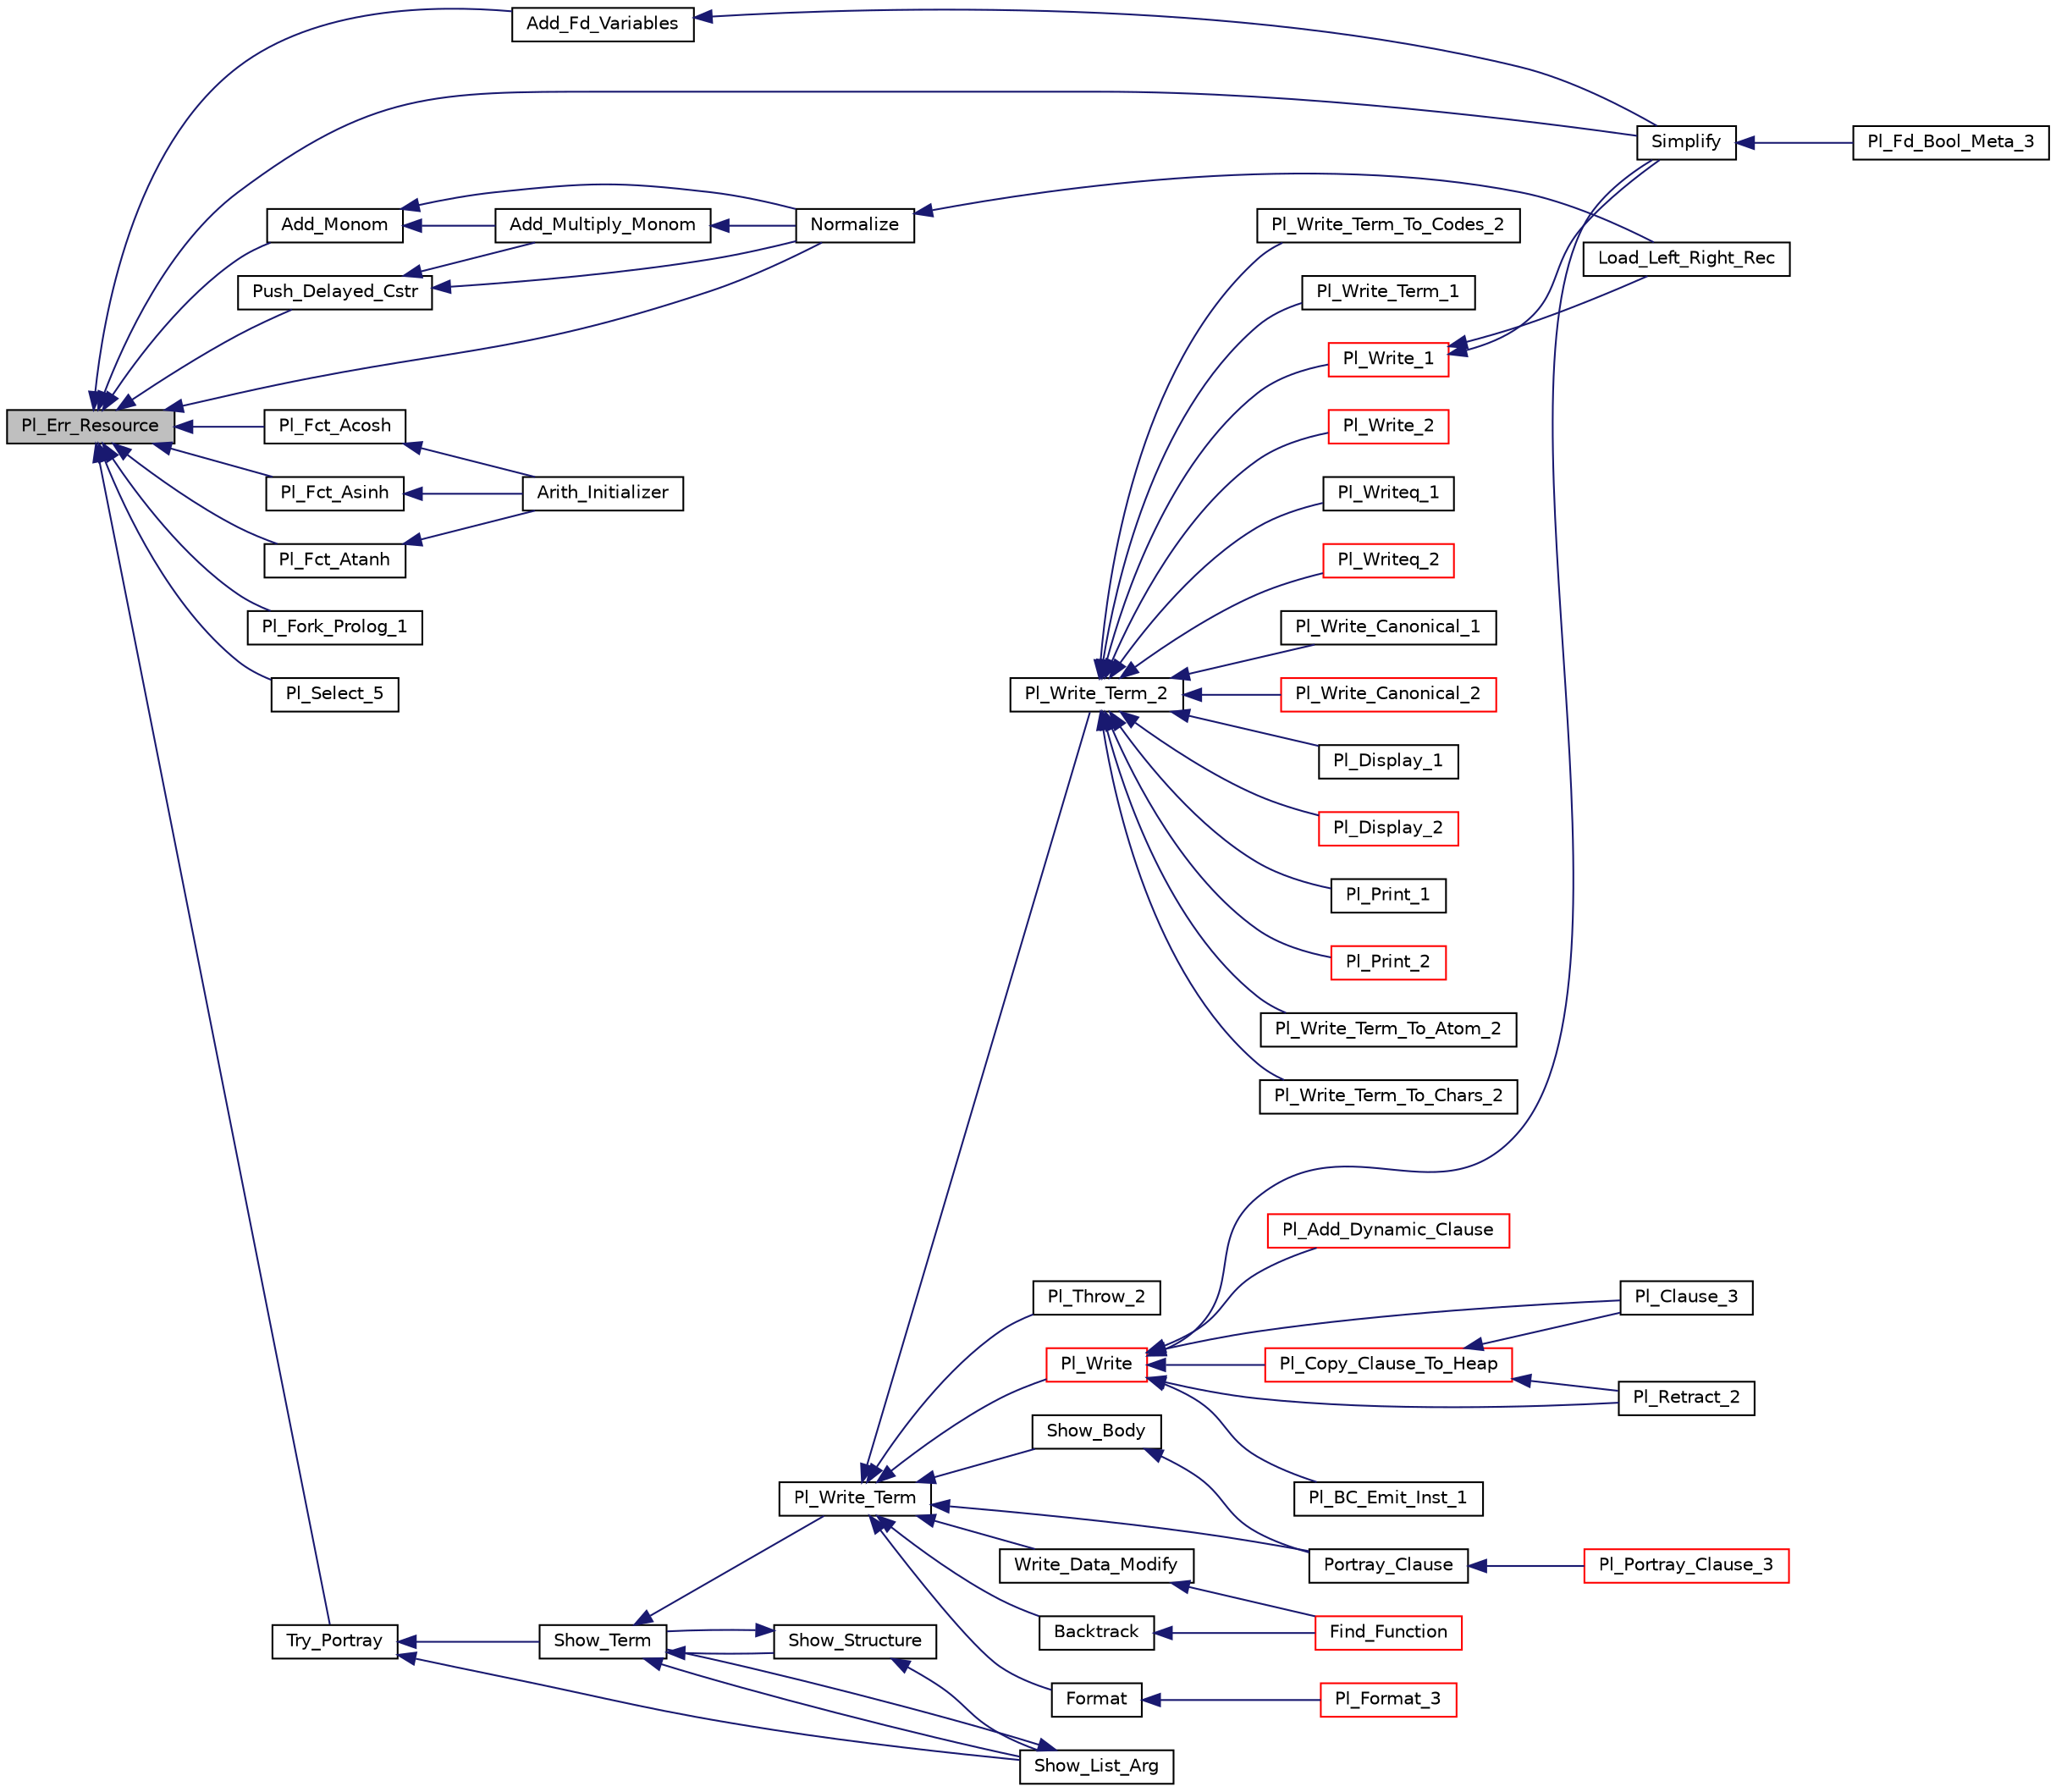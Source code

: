 digraph "Pl_Err_Resource"
{
  edge [fontname="Helvetica",fontsize="10",labelfontname="Helvetica",labelfontsize="10"];
  node [fontname="Helvetica",fontsize="10",shape=record];
  rankdir="LR";
  Node1 [label="Pl_Err_Resource",height=0.2,width=0.4,color="black", fillcolor="grey75", style="filled", fontcolor="black"];
  Node1 -> Node2 [dir="back",color="midnightblue",fontsize="10",style="solid"];
  Node2 [label="Simplify",height=0.2,width=0.4,color="black", fillcolor="white", style="filled",URL="$fd__bool__c_8c.html#a68a119acd552423924480e3492e83f9c"];
  Node2 -> Node3 [dir="back",color="midnightblue",fontsize="10",style="solid"];
  Node3 [label="Pl_Fd_Bool_Meta_3",height=0.2,width=0.4,color="black", fillcolor="white", style="filled",URL="$fd__bool__c_8c.html#af216d1fd11aff1fa2cb04c7ead09615f"];
  Node1 -> Node4 [dir="back",color="midnightblue",fontsize="10",style="solid"];
  Node4 [label="Add_Fd_Variables",height=0.2,width=0.4,color="black", fillcolor="white", style="filled",URL="$fd__bool__c_8c.html#a21eaa9305603d70618e81dbcc5ea5570"];
  Node4 -> Node2 [dir="back",color="midnightblue",fontsize="10",style="solid"];
  Node1 -> Node5 [dir="back",color="midnightblue",fontsize="10",style="solid"];
  Node5 [label="Push_Delayed_Cstr",height=0.2,width=0.4,color="black", fillcolor="white", style="filled",URL="$math__supp_8c.html#ae8d6695ef6c30729943f26d448f62d08"];
  Node5 -> Node6 [dir="back",color="midnightblue",fontsize="10",style="solid"];
  Node6 [label="Add_Multiply_Monom",height=0.2,width=0.4,color="black", fillcolor="white", style="filled",URL="$math__supp_8c.html#a181ec6f12415dc914f9408c7f48923a2"];
  Node6 -> Node7 [dir="back",color="midnightblue",fontsize="10",style="solid"];
  Node7 [label="Normalize",height=0.2,width=0.4,color="black", fillcolor="white", style="filled",URL="$math__supp_8c.html#a2a487a9ae3e085fb7597cbabe7b5b480"];
  Node7 -> Node8 [dir="back",color="midnightblue",fontsize="10",style="solid"];
  Node8 [label="Load_Left_Right_Rec",height=0.2,width=0.4,color="black", fillcolor="white", style="filled",URL="$math__supp_8c.html#a170afe50ec622c8a0db941c1ce08f322"];
  Node5 -> Node7 [dir="back",color="midnightblue",fontsize="10",style="solid"];
  Node1 -> Node9 [dir="back",color="midnightblue",fontsize="10",style="solid"];
  Node9 [label="Add_Monom",height=0.2,width=0.4,color="black", fillcolor="white", style="filled",URL="$math__supp_8c.html#a634035bf17d09344978045cb2f44172c"];
  Node9 -> Node6 [dir="back",color="midnightblue",fontsize="10",style="solid"];
  Node9 -> Node7 [dir="back",color="midnightblue",fontsize="10",style="solid"];
  Node1 -> Node7 [dir="back",color="midnightblue",fontsize="10",style="solid"];
  Node1 -> Node10 [dir="back",color="midnightblue",fontsize="10",style="solid"];
  Node10 [label="Pl_Fct_Atanh",height=0.2,width=0.4,color="black", fillcolor="white", style="filled",URL="$inl__protos_8h.html#ab3aee7265979843c90cdeb6c07bd5458"];
  Node10 -> Node11 [dir="back",color="midnightblue",fontsize="10",style="solid"];
  Node11 [label="Arith_Initializer",height=0.2,width=0.4,color="black", fillcolor="white", style="filled",URL="$arith__inl__c_8c.html#a741422b3bcf3653225b1cb4ed6d5b571"];
  Node1 -> Node12 [dir="back",color="midnightblue",fontsize="10",style="solid"];
  Node12 [label="Pl_Fct_Acosh",height=0.2,width=0.4,color="black", fillcolor="white", style="filled",URL="$inl__protos_8h.html#a337695706751dc90ccc9b900977188ba"];
  Node12 -> Node11 [dir="back",color="midnightblue",fontsize="10",style="solid"];
  Node1 -> Node13 [dir="back",color="midnightblue",fontsize="10",style="solid"];
  Node13 [label="Pl_Fct_Asinh",height=0.2,width=0.4,color="black", fillcolor="white", style="filled",URL="$inl__protos_8h.html#afc02f5cff8069c07283e059a8545b31e"];
  Node13 -> Node11 [dir="back",color="midnightblue",fontsize="10",style="solid"];
  Node1 -> Node14 [dir="back",color="midnightblue",fontsize="10",style="solid"];
  Node14 [label="Pl_Fork_Prolog_1",height=0.2,width=0.4,color="black", fillcolor="white", style="filled",URL="$os__interf__c_8c.html#aac6b205f10def54c95904e265979ef5d"];
  Node1 -> Node15 [dir="back",color="midnightblue",fontsize="10",style="solid"];
  Node15 [label="Pl_Select_5",height=0.2,width=0.4,color="black", fillcolor="white", style="filled",URL="$os__interf__c_8c.html#acd08b49038658fea04f609ec78997019"];
  Node1 -> Node16 [dir="back",color="midnightblue",fontsize="10",style="solid"];
  Node16 [label="Try_Portray",height=0.2,width=0.4,color="black", fillcolor="white", style="filled",URL="$write__supp_8c.html#a6187d629a477d9d5e0315251075d4af1"];
  Node16 -> Node17 [dir="back",color="midnightblue",fontsize="10",style="solid"];
  Node17 [label="Show_Term",height=0.2,width=0.4,color="black", fillcolor="white", style="filled",URL="$write__supp_8c.html#a3bf50747586d61c7ad0cb5b3f661303c"];
  Node17 -> Node18 [dir="back",color="midnightblue",fontsize="10",style="solid"];
  Node18 [label="Pl_Write_Term",height=0.2,width=0.4,color="black", fillcolor="white", style="filled",URL="$write__supp_8h.html#a1665efcf8ccd82af7a057fe0c39b87fc"];
  Node18 -> Node19 [dir="back",color="midnightblue",fontsize="10",style="solid"];
  Node19 [label="Write_Data_Modify",height=0.2,width=0.4,color="black", fillcolor="white", style="filled",URL="$debugger__c_8c.html#acf94b4468a0d9f4b6e103f388bb3cb63"];
  Node19 -> Node20 [dir="back",color="midnightblue",fontsize="10",style="solid"];
  Node20 [label="Find_Function",height=0.2,width=0.4,color="red", fillcolor="white", style="filled",URL="$debugger__c_8c.html#ae03520aa896def6dd036699b888bd0ef"];
  Node18 -> Node21 [dir="back",color="midnightblue",fontsize="10",style="solid"];
  Node21 [label="Backtrack",height=0.2,width=0.4,color="black", fillcolor="white", style="filled",URL="$debugger__c_8c.html#af0c1c2a7e6feb8d41802e2e984dec8e3"];
  Node21 -> Node20 [dir="back",color="midnightblue",fontsize="10",style="solid"];
  Node18 -> Node22 [dir="back",color="midnightblue",fontsize="10",style="solid"];
  Node22 [label="Format",height=0.2,width=0.4,color="black", fillcolor="white", style="filled",URL="$format__c_8c.html#aa12dcc50db0f65e767ec82fac2354c1f"];
  Node22 -> Node23 [dir="back",color="midnightblue",fontsize="10",style="solid"];
  Node23 [label="Pl_Format_3",height=0.2,width=0.4,color="red", fillcolor="white", style="filled",URL="$src__rdr__c_8c.html#a20338d45bcffed5bd8c0b0e854e2df77"];
  Node18 -> Node24 [dir="back",color="midnightblue",fontsize="10",style="solid"];
  Node24 [label="Portray_Clause",height=0.2,width=0.4,color="black", fillcolor="white", style="filled",URL="$pretty__c_8c.html#ad758febdc98ec1a347b52cb65f32d611"];
  Node24 -> Node25 [dir="back",color="midnightblue",fontsize="10",style="solid"];
  Node25 [label="Pl_Portray_Clause_3",height=0.2,width=0.4,color="red", fillcolor="white", style="filled",URL="$pretty__c_8c.html#a860f11a8809a236f2bc4db8ebd49f727"];
  Node18 -> Node26 [dir="back",color="midnightblue",fontsize="10",style="solid"];
  Node26 [label="Show_Body",height=0.2,width=0.4,color="black", fillcolor="white", style="filled",URL="$pretty__c_8c.html#a5d1df2f621a924879ec37ee702663c46"];
  Node26 -> Node24 [dir="back",color="midnightblue",fontsize="10",style="solid"];
  Node18 -> Node27 [dir="back",color="midnightblue",fontsize="10",style="solid"];
  Node27 [label="Pl_Throw_2",height=0.2,width=0.4,color="black", fillcolor="white", style="filled",URL="$throw__c_8c.html#a289992bfb64c2fad2ccee0d8dbbc7a54"];
  Node18 -> Node28 [dir="back",color="midnightblue",fontsize="10",style="solid"];
  Node28 [label="Pl_Write_Term_2",height=0.2,width=0.4,color="black", fillcolor="white", style="filled",URL="$write__c_8c.html#a22f5b043b71784deb596e945d1f0d322"];
  Node28 -> Node29 [dir="back",color="midnightblue",fontsize="10",style="solid"];
  Node29 [label="Pl_Write_Term_To_Atom_2",height=0.2,width=0.4,color="black", fillcolor="white", style="filled",URL="$const__io__c_8c.html#ac9fa521bf875b293904a74b36dd29335"];
  Node28 -> Node30 [dir="back",color="midnightblue",fontsize="10",style="solid"];
  Node30 [label="Pl_Write_Term_To_Chars_2",height=0.2,width=0.4,color="black", fillcolor="white", style="filled",URL="$const__io__c_8c.html#a7439807f26a655144e1aa2f41a410812"];
  Node28 -> Node31 [dir="back",color="midnightblue",fontsize="10",style="solid"];
  Node31 [label="Pl_Write_Term_To_Codes_2",height=0.2,width=0.4,color="black", fillcolor="white", style="filled",URL="$const__io__c_8c.html#a3e7f4bad7079e6a6447ab8b4d79c0cf4"];
  Node28 -> Node32 [dir="back",color="midnightblue",fontsize="10",style="solid"];
  Node32 [label="Pl_Write_Term_1",height=0.2,width=0.4,color="black", fillcolor="white", style="filled",URL="$write__c_8c.html#a84afb25e211356340f61af118b03b417"];
  Node28 -> Node33 [dir="back",color="midnightblue",fontsize="10",style="solid"];
  Node33 [label="Pl_Write_1",height=0.2,width=0.4,color="red", fillcolor="white", style="filled",URL="$write__c_8c.html#a58b72c3f70e73dc8fa2f57c101c7aa0d"];
  Node33 -> Node2 [dir="back",color="midnightblue",fontsize="10",style="solid"];
  Node33 -> Node8 [dir="back",color="midnightblue",fontsize="10",style="solid"];
  Node28 -> Node34 [dir="back",color="midnightblue",fontsize="10",style="solid"];
  Node34 [label="Pl_Write_2",height=0.2,width=0.4,color="red", fillcolor="white", style="filled",URL="$write__c_8c.html#a6532044ef98dc4add2151d39abf6ac80"];
  Node28 -> Node35 [dir="back",color="midnightblue",fontsize="10",style="solid"];
  Node35 [label="Pl_Writeq_1",height=0.2,width=0.4,color="black", fillcolor="white", style="filled",URL="$write__c_8c.html#af2cfea2ef221f66890374f4ae109f1bd"];
  Node28 -> Node36 [dir="back",color="midnightblue",fontsize="10",style="solid"];
  Node36 [label="Pl_Writeq_2",height=0.2,width=0.4,color="red", fillcolor="white", style="filled",URL="$write__c_8c.html#ac7387c0d73f4ab84b442b04b9067b186"];
  Node28 -> Node37 [dir="back",color="midnightblue",fontsize="10",style="solid"];
  Node37 [label="Pl_Write_Canonical_1",height=0.2,width=0.4,color="black", fillcolor="white", style="filled",URL="$write__c_8c.html#ab95cb19058383faaac27f246106aa851"];
  Node28 -> Node38 [dir="back",color="midnightblue",fontsize="10",style="solid"];
  Node38 [label="Pl_Write_Canonical_2",height=0.2,width=0.4,color="red", fillcolor="white", style="filled",URL="$write__c_8c.html#a4eb24b06a5eff0e68dd24ed400be157e"];
  Node28 -> Node39 [dir="back",color="midnightblue",fontsize="10",style="solid"];
  Node39 [label="Pl_Display_1",height=0.2,width=0.4,color="black", fillcolor="white", style="filled",URL="$write__c_8c.html#a57b6d07d309c39065707ba77dfee5a76"];
  Node28 -> Node40 [dir="back",color="midnightblue",fontsize="10",style="solid"];
  Node40 [label="Pl_Display_2",height=0.2,width=0.4,color="red", fillcolor="white", style="filled",URL="$write__c_8c.html#a779cd742f46191cd0e8e66f076ee5d50"];
  Node28 -> Node41 [dir="back",color="midnightblue",fontsize="10",style="solid"];
  Node41 [label="Pl_Print_1",height=0.2,width=0.4,color="black", fillcolor="white", style="filled",URL="$write__c_8c.html#a90698f3d4becb10cdd8a72371594cb53"];
  Node28 -> Node42 [dir="back",color="midnightblue",fontsize="10",style="solid"];
  Node42 [label="Pl_Print_2",height=0.2,width=0.4,color="red", fillcolor="white", style="filled",URL="$write__c_8c.html#acbceb979503d6f6201500082d6589084"];
  Node18 -> Node43 [dir="back",color="midnightblue",fontsize="10",style="solid"];
  Node43 [label="Pl_Write",height=0.2,width=0.4,color="red", fillcolor="white", style="filled",URL="$gprolog_8h.html#a0ecf504eda8630af24cf67c2d1b459cc"];
  Node43 -> Node2 [dir="back",color="midnightblue",fontsize="10",style="solid"];
  Node43 -> Node44 [dir="back",color="midnightblue",fontsize="10",style="solid"];
  Node44 [label="Pl_Clause_3",height=0.2,width=0.4,color="black", fillcolor="white", style="filled",URL="$assert__c_8c.html#a8515a7d3fed2843f6596cff3dcf0b19a"];
  Node43 -> Node45 [dir="back",color="midnightblue",fontsize="10",style="solid"];
  Node45 [label="Pl_Retract_2",height=0.2,width=0.4,color="black", fillcolor="white", style="filled",URL="$assert__c_8c.html#a3bb1c6a0ff26397bf50be7d9c49d64a6"];
  Node43 -> Node46 [dir="back",color="midnightblue",fontsize="10",style="solid"];
  Node46 [label="Pl_BC_Emit_Inst_1",height=0.2,width=0.4,color="black", fillcolor="white", style="filled",URL="$bc__supp_8h.html#adb2ac836e3f608a711c54c2d353c6b04"];
  Node43 -> Node47 [dir="back",color="midnightblue",fontsize="10",style="solid"];
  Node47 [label="Pl_Add_Dynamic_Clause",height=0.2,width=0.4,color="red", fillcolor="white", style="filled",URL="$dynam__supp_8h.html#ac515f897a0c90f972786f9d16a14ddd5"];
  Node43 -> Node48 [dir="back",color="midnightblue",fontsize="10",style="solid"];
  Node48 [label="Pl_Copy_Clause_To_Heap",height=0.2,width=0.4,color="red", fillcolor="white", style="filled",URL="$dynam__supp_8h.html#afed2b2b3d8c4223c1ddddc6d4813b247"];
  Node48 -> Node44 [dir="back",color="midnightblue",fontsize="10",style="solid"];
  Node48 -> Node45 [dir="back",color="midnightblue",fontsize="10",style="solid"];
  Node17 -> Node49 [dir="back",color="midnightblue",fontsize="10",style="solid"];
  Node49 [label="Show_List_Arg",height=0.2,width=0.4,color="black", fillcolor="white", style="filled",URL="$write__supp_8c.html#a6edee9acb531f74d73c3f0799cefe7ba"];
  Node49 -> Node17 [dir="back",color="midnightblue",fontsize="10",style="solid"];
  Node17 -> Node50 [dir="back",color="midnightblue",fontsize="10",style="solid"];
  Node50 [label="Show_Structure",height=0.2,width=0.4,color="black", fillcolor="white", style="filled",URL="$write__supp_8c.html#a46188cb675250e1319c815a92d98d574"];
  Node50 -> Node17 [dir="back",color="midnightblue",fontsize="10",style="solid"];
  Node50 -> Node49 [dir="back",color="midnightblue",fontsize="10",style="solid"];
  Node16 -> Node49 [dir="back",color="midnightblue",fontsize="10",style="solid"];
}
